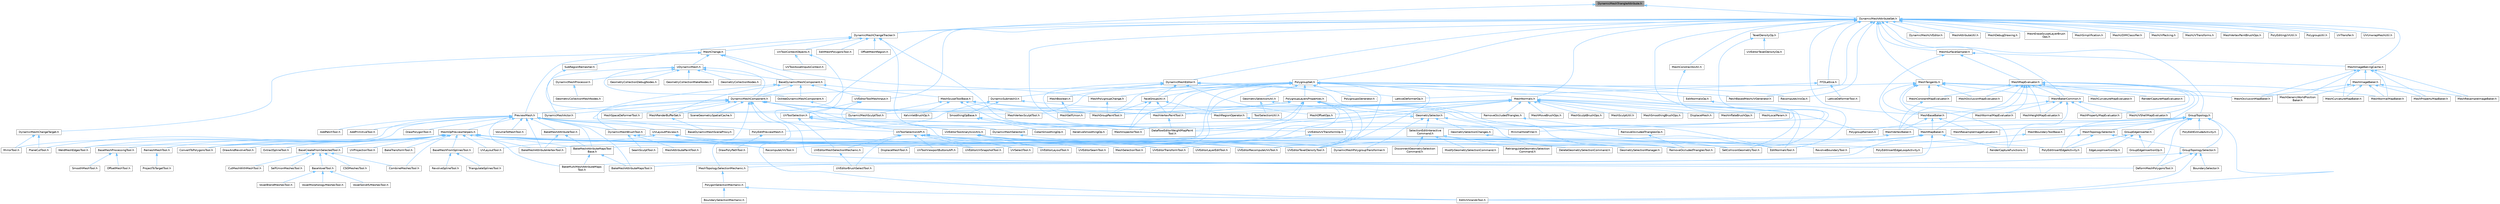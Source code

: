 digraph "DynamicMeshTriangleAttribute.h"
{
 // INTERACTIVE_SVG=YES
 // LATEX_PDF_SIZE
  bgcolor="transparent";
  edge [fontname=Helvetica,fontsize=10,labelfontname=Helvetica,labelfontsize=10];
  node [fontname=Helvetica,fontsize=10,shape=box,height=0.2,width=0.4];
  Node1 [id="Node000001",label="DynamicMeshTriangleAttribute.h",height=0.2,width=0.4,color="gray40", fillcolor="grey60", style="filled", fontcolor="black",tooltip=" "];
  Node1 -> Node2 [id="edge1_Node000001_Node000002",dir="back",color="steelblue1",style="solid",tooltip=" "];
  Node2 [id="Node000002",label="DynamicMeshAttributeSet.h",height=0.2,width=0.4,color="grey40", fillcolor="white", style="filled",URL="$d1/d88/DynamicMeshAttributeSet_8h.html",tooltip=" "];
  Node2 -> Node3 [id="edge2_Node000002_Node000003",dir="back",color="steelblue1",style="solid",tooltip=" "];
  Node3 [id="Node000003",label="DataflowEditorWeightMapPaint\lTool.h",height=0.2,width=0.4,color="grey40", fillcolor="white", style="filled",URL="$db/d46/DataflowEditorWeightMapPaintTool_8h.html",tooltip=" "];
  Node2 -> Node4 [id="edge3_Node000002_Node000004",dir="back",color="steelblue1",style="solid",tooltip=" "];
  Node4 [id="Node000004",label="DynamicMeshChangeTracker.h",height=0.2,width=0.4,color="grey40", fillcolor="white", style="filled",URL="$dd/df0/DynamicMeshChangeTracker_8h.html",tooltip=" "];
  Node4 -> Node3 [id="edge4_Node000004_Node000003",dir="back",color="steelblue1",style="solid",tooltip=" "];
  Node4 -> Node5 [id="edge5_Node000004_Node000005",dir="back",color="steelblue1",style="solid",tooltip=" "];
  Node5 [id="Node000005",label="DynamicMeshSelector.h",height=0.2,width=0.4,color="grey40", fillcolor="white", style="filled",URL="$dc/d01/DynamicMeshSelector_8h.html",tooltip=" "];
  Node5 -> Node6 [id="edge6_Node000005_Node000006",dir="back",color="steelblue1",style="solid",tooltip=" "];
  Node6 [id="Node000006",label="DynamicMeshPolygroupTransformer.h",height=0.2,width=0.4,color="grey40", fillcolor="white", style="filled",URL="$dc/db2/DynamicMeshPolygroupTransformer_8h.html",tooltip=" "];
  Node4 -> Node7 [id="edge7_Node000004_Node000007",dir="back",color="steelblue1",style="solid",tooltip=" "];
  Node7 [id="Node000007",label="EditMeshPolygonsTool.h",height=0.2,width=0.4,color="grey40", fillcolor="white", style="filled",URL="$d5/d72/EditMeshPolygonsTool_8h.html",tooltip=" "];
  Node4 -> Node8 [id="edge8_Node000004_Node000008",dir="back",color="steelblue1",style="solid",tooltip=" "];
  Node8 [id="Node000008",label="MeshChange.h",height=0.2,width=0.4,color="grey40", fillcolor="white", style="filled",URL="$de/d27/MeshChange_8h.html",tooltip=" "];
  Node8 -> Node9 [id="edge9_Node000008_Node000009",dir="back",color="steelblue1",style="solid",tooltip=" "];
  Node9 [id="Node000009",label="BaseDynamicMeshComponent.h",height=0.2,width=0.4,color="grey40", fillcolor="white", style="filled",URL="$d3/df4/BaseDynamicMeshComponent_8h.html",tooltip=" "];
  Node9 -> Node10 [id="edge10_Node000009_Node000010",dir="back",color="steelblue1",style="solid",tooltip=" "];
  Node10 [id="Node000010",label="BaseDynamicMeshSceneProxy.h",height=0.2,width=0.4,color="grey40", fillcolor="white", style="filled",URL="$d2/dee/BaseDynamicMeshSceneProxy_8h.html",tooltip=" "];
  Node9 -> Node11 [id="edge11_Node000009_Node000011",dir="back",color="steelblue1",style="solid",tooltip=" "];
  Node11 [id="Node000011",label="DynamicMeshComponent.h",height=0.2,width=0.4,color="grey40", fillcolor="white", style="filled",URL="$d8/d66/DynamicMeshComponent_8h.html",tooltip=" "];
  Node11 -> Node3 [id="edge12_Node000011_Node000003",dir="back",color="steelblue1",style="solid",tooltip=" "];
  Node11 -> Node12 [id="edge13_Node000011_Node000012",dir="back",color="steelblue1",style="solid",tooltip=" "];
  Node12 [id="Node000012",label="DeformMeshPolygonsTool.h",height=0.2,width=0.4,color="grey40", fillcolor="white", style="filled",URL="$db/d72/DeformMeshPolygonsTool_8h.html",tooltip=" "];
  Node11 -> Node13 [id="edge14_Node000011_Node000013",dir="back",color="steelblue1",style="solid",tooltip=" "];
  Node13 [id="Node000013",label="DynamicMeshActor.h",height=0.2,width=0.4,color="grey40", fillcolor="white", style="filled",URL="$d1/d71/DynamicMeshActor_8h.html",tooltip=" "];
  Node11 -> Node14 [id="edge15_Node000011_Node000014",dir="back",color="steelblue1",style="solid",tooltip=" "];
  Node14 [id="Node000014",label="DynamicMeshBrushTool.h",height=0.2,width=0.4,color="grey40", fillcolor="white", style="filled",URL="$da/d04/DynamicMeshBrushTool_8h.html",tooltip=" "];
  Node14 -> Node15 [id="edge16_Node000014_Node000015",dir="back",color="steelblue1",style="solid",tooltip=" "];
  Node15 [id="Node000015",label="MeshAttributePaintTool.h",height=0.2,width=0.4,color="grey40", fillcolor="white", style="filled",URL="$d3/d29/MeshAttributePaintTool_8h.html",tooltip=" "];
  Node14 -> Node16 [id="edge17_Node000014_Node000016",dir="back",color="steelblue1",style="solid",tooltip=" "];
  Node16 [id="Node000016",label="MeshSelectionTool.h",height=0.2,width=0.4,color="grey40", fillcolor="white", style="filled",URL="$d8/d80/MeshSelectionTool_8h.html",tooltip=" "];
  Node14 -> Node17 [id="edge18_Node000014_Node000017",dir="back",color="steelblue1",style="solid",tooltip=" "];
  Node17 [id="Node000017",label="SeamSculptTool.h",height=0.2,width=0.4,color="grey40", fillcolor="white", style="filled",URL="$d1/d31/SeamSculptTool_8h.html",tooltip=" "];
  Node11 -> Node5 [id="edge19_Node000011_Node000005",dir="back",color="steelblue1",style="solid",tooltip=" "];
  Node11 -> Node18 [id="edge20_Node000011_Node000018",dir="back",color="steelblue1",style="solid",tooltip=" "];
  Node18 [id="Node000018",label="EditUVIslandsTool.h",height=0.2,width=0.4,color="grey40", fillcolor="white", style="filled",URL="$d0/de4/EditUVIslandsTool_8h.html",tooltip=" "];
  Node11 -> Node19 [id="edge21_Node000011_Node000019",dir="back",color="steelblue1",style="solid",tooltip=" "];
  Node19 [id="Node000019",label="MeshGroupPaintTool.h",height=0.2,width=0.4,color="grey40", fillcolor="white", style="filled",URL="$dd/d04/MeshGroupPaintTool_8h.html",tooltip=" "];
  Node11 -> Node20 [id="edge22_Node000011_Node000020",dir="back",color="steelblue1",style="solid",tooltip=" "];
  Node20 [id="Node000020",label="MeshRenderBufferSet.h",height=0.2,width=0.4,color="grey40", fillcolor="white", style="filled",URL="$de/dc2/MeshRenderBufferSet_8h.html",tooltip=" "];
  Node20 -> Node10 [id="edge23_Node000020_Node000010",dir="back",color="steelblue1",style="solid",tooltip=" "];
  Node11 -> Node21 [id="edge24_Node000011_Node000021",dir="back",color="steelblue1",style="solid",tooltip=" "];
  Node21 [id="Node000021",label="MeshSpaceDeformerTool.h",height=0.2,width=0.4,color="grey40", fillcolor="white", style="filled",URL="$d7/dc8/MeshSpaceDeformerTool_8h.html",tooltip=" "];
  Node11 -> Node22 [id="edge25_Node000011_Node000022",dir="back",color="steelblue1",style="solid",tooltip=" "];
  Node22 [id="Node000022",label="MeshTopologySelectionMechanic.h",height=0.2,width=0.4,color="grey40", fillcolor="white", style="filled",URL="$d5/d15/MeshTopologySelectionMechanic_8h.html",tooltip=" "];
  Node22 -> Node23 [id="edge26_Node000022_Node000023",dir="back",color="steelblue1",style="solid",tooltip=" "];
  Node23 [id="Node000023",label="PolygonSelectionMechanic.h",height=0.2,width=0.4,color="grey40", fillcolor="white", style="filled",URL="$da/dff/PolygonSelectionMechanic_8h.html",tooltip=" "];
  Node23 -> Node24 [id="edge27_Node000023_Node000024",dir="back",color="steelblue1",style="solid",tooltip=" "];
  Node24 [id="Node000024",label="BoundarySelectionMechanic.h",height=0.2,width=0.4,color="grey40", fillcolor="white", style="filled",URL="$d8/dd6/BoundarySelectionMechanic_8h.html",tooltip=" "];
  Node23 -> Node18 [id="edge28_Node000023_Node000018",dir="back",color="steelblue1",style="solid",tooltip=" "];
  Node11 -> Node25 [id="edge29_Node000011_Node000025",dir="back",color="steelblue1",style="solid",tooltip=" "];
  Node25 [id="Node000025",label="MeshVertexPaintTool.h",height=0.2,width=0.4,color="grey40", fillcolor="white", style="filled",URL="$db/d74/MeshVertexPaintTool_8h.html",tooltip=" "];
  Node25 -> Node3 [id="edge30_Node000025_Node000003",dir="back",color="steelblue1",style="solid",tooltip=" "];
  Node11 -> Node26 [id="edge31_Node000011_Node000026",dir="back",color="steelblue1",style="solid",tooltip=" "];
  Node26 [id="Node000026",label="MeshVertexSculptTool.h",height=0.2,width=0.4,color="grey40", fillcolor="white", style="filled",URL="$dc/da6/MeshVertexSculptTool_8h.html",tooltip=" "];
  Node11 -> Node27 [id="edge32_Node000011_Node000027",dir="back",color="steelblue1",style="solid",tooltip=" "];
  Node27 [id="Node000027",label="PreviewMesh.h",height=0.2,width=0.4,color="grey40", fillcolor="white", style="filled",URL="$d6/d30/PreviewMesh_8h.html",tooltip=" "];
  Node27 -> Node28 [id="edge33_Node000027_Node000028",dir="back",color="steelblue1",style="solid",tooltip=" "];
  Node28 [id="Node000028",label="AddPatchTool.h",height=0.2,width=0.4,color="grey40", fillcolor="white", style="filled",URL="$d5/deb/AddPatchTool_8h.html",tooltip=" "];
  Node27 -> Node29 [id="edge34_Node000027_Node000029",dir="back",color="steelblue1",style="solid",tooltip=" "];
  Node29 [id="Node000029",label="AddPrimitiveTool.h",height=0.2,width=0.4,color="grey40", fillcolor="white", style="filled",URL="$d5/dbf/AddPrimitiveTool_8h.html",tooltip=" "];
  Node27 -> Node30 [id="edge35_Node000027_Node000030",dir="back",color="steelblue1",style="solid",tooltip=" "];
  Node30 [id="Node000030",label="BakeMeshAttributeMapsTool.h",height=0.2,width=0.4,color="grey40", fillcolor="white", style="filled",URL="$d8/d14/BakeMeshAttributeMapsTool_8h.html",tooltip=" "];
  Node27 -> Node31 [id="edge36_Node000027_Node000031",dir="back",color="steelblue1",style="solid",tooltip=" "];
  Node31 [id="Node000031",label="BakeMeshAttributeMapsTool\lBase.h",height=0.2,width=0.4,color="grey40", fillcolor="white", style="filled",URL="$dc/d68/BakeMeshAttributeMapsToolBase_8h.html",tooltip=" "];
  Node31 -> Node30 [id="edge37_Node000031_Node000030",dir="back",color="steelblue1",style="solid",tooltip=" "];
  Node31 -> Node32 [id="edge38_Node000031_Node000032",dir="back",color="steelblue1",style="solid",tooltip=" "];
  Node32 [id="Node000032",label="BakeMultiMeshAttributeMaps\lTool.h",height=0.2,width=0.4,color="grey40", fillcolor="white", style="filled",URL="$d7/d65/BakeMultiMeshAttributeMapsTool_8h.html",tooltip=" "];
  Node27 -> Node33 [id="edge39_Node000027_Node000033",dir="back",color="steelblue1",style="solid",tooltip=" "];
  Node33 [id="Node000033",label="BakeMeshAttributeTool.h",height=0.2,width=0.4,color="grey40", fillcolor="white", style="filled",URL="$d0/d82/BakeMeshAttributeTool_8h.html",tooltip=" "];
  Node33 -> Node31 [id="edge40_Node000033_Node000031",dir="back",color="steelblue1",style="solid",tooltip=" "];
  Node33 -> Node34 [id="edge41_Node000033_Node000034",dir="back",color="steelblue1",style="solid",tooltip=" "];
  Node34 [id="Node000034",label="BakeMeshAttributeVertexTool.h",height=0.2,width=0.4,color="grey40", fillcolor="white", style="filled",URL="$d6/d76/BakeMeshAttributeVertexTool_8h.html",tooltip=" "];
  Node27 -> Node34 [id="edge42_Node000027_Node000034",dir="back",color="steelblue1",style="solid",tooltip=" "];
  Node27 -> Node32 [id="edge43_Node000027_Node000032",dir="back",color="steelblue1",style="solid",tooltip=" "];
  Node27 -> Node35 [id="edge44_Node000027_Node000035",dir="back",color="steelblue1",style="solid",tooltip=" "];
  Node35 [id="Node000035",label="ConvertToPolygonsTool.h",height=0.2,width=0.4,color="grey40", fillcolor="white", style="filled",URL="$d7/d5a/ConvertToPolygonsTool_8h.html",tooltip=" "];
  Node27 -> Node36 [id="edge45_Node000027_Node000036",dir="back",color="steelblue1",style="solid",tooltip=" "];
  Node36 [id="Node000036",label="DrawPolygonTool.h",height=0.2,width=0.4,color="grey40", fillcolor="white", style="filled",URL="$d0/d15/DrawPolygonTool_8h.html",tooltip=" "];
  Node27 -> Node14 [id="edge46_Node000027_Node000014",dir="back",color="steelblue1",style="solid",tooltip=" "];
  Node27 -> Node37 [id="edge47_Node000027_Node000037",dir="back",color="steelblue1",style="solid",tooltip=" "];
  Node37 [id="Node000037",label="MeshInspectorTool.h",height=0.2,width=0.4,color="grey40", fillcolor="white", style="filled",URL="$de/da1/MeshInspectorTool_8h.html",tooltip=" "];
  Node27 -> Node38 [id="edge48_Node000027_Node000038",dir="back",color="steelblue1",style="solid",tooltip=" "];
  Node38 [id="Node000038",label="MeshOpPreviewHelpers.h",height=0.2,width=0.4,color="grey40", fillcolor="white", style="filled",URL="$de/d33/MeshOpPreviewHelpers_8h.html",tooltip=" "];
  Node38 -> Node31 [id="edge49_Node000038_Node000031",dir="back",color="steelblue1",style="solid",tooltip=" "];
  Node38 -> Node34 [id="edge50_Node000038_Node000034",dir="back",color="steelblue1",style="solid",tooltip=" "];
  Node38 -> Node39 [id="edge51_Node000038_Node000039",dir="back",color="steelblue1",style="solid",tooltip=" "];
  Node39 [id="Node000039",label="BakeTransformTool.h",height=0.2,width=0.4,color="grey40", fillcolor="white", style="filled",URL="$dc/d39/BakeTransformTool_8h.html",tooltip=" "];
  Node38 -> Node40 [id="edge52_Node000038_Node000040",dir="back",color="steelblue1",style="solid",tooltip=" "];
  Node40 [id="Node000040",label="BaseCreateFromSelectedTool.h",height=0.2,width=0.4,color="grey40", fillcolor="white", style="filled",URL="$de/dc7/BaseCreateFromSelectedTool_8h.html",tooltip=" "];
  Node40 -> Node41 [id="edge53_Node000040_Node000041",dir="back",color="steelblue1",style="solid",tooltip=" "];
  Node41 [id="Node000041",label="BaseVoxelTool.h",height=0.2,width=0.4,color="grey40", fillcolor="white", style="filled",URL="$db/d63/BaseVoxelTool_8h.html",tooltip=" "];
  Node41 -> Node42 [id="edge54_Node000041_Node000042",dir="back",color="steelblue1",style="solid",tooltip=" "];
  Node42 [id="Node000042",label="VoxelBlendMeshesTool.h",height=0.2,width=0.4,color="grey40", fillcolor="white", style="filled",URL="$da/d0e/VoxelBlendMeshesTool_8h.html",tooltip=" "];
  Node41 -> Node43 [id="edge55_Node000041_Node000043",dir="back",color="steelblue1",style="solid",tooltip=" "];
  Node43 [id="Node000043",label="VoxelMorphologyMeshesTool.h",height=0.2,width=0.4,color="grey40", fillcolor="white", style="filled",URL="$dc/d30/VoxelMorphologyMeshesTool_8h.html",tooltip=" "];
  Node41 -> Node44 [id="edge56_Node000041_Node000044",dir="back",color="steelblue1",style="solid",tooltip=" "];
  Node44 [id="Node000044",label="VoxelSolidifyMeshesTool.h",height=0.2,width=0.4,color="grey40", fillcolor="white", style="filled",URL="$de/da2/VoxelSolidifyMeshesTool_8h.html",tooltip=" "];
  Node40 -> Node45 [id="edge57_Node000040_Node000045",dir="back",color="steelblue1",style="solid",tooltip=" "];
  Node45 [id="Node000045",label="CSGMeshesTool.h",height=0.2,width=0.4,color="grey40", fillcolor="white", style="filled",URL="$db/dd1/CSGMeshesTool_8h.html",tooltip=" "];
  Node40 -> Node46 [id="edge58_Node000040_Node000046",dir="back",color="steelblue1",style="solid",tooltip=" "];
  Node46 [id="Node000046",label="CombineMeshesTool.h",height=0.2,width=0.4,color="grey40", fillcolor="white", style="filled",URL="$dd/da3/CombineMeshesTool_8h.html",tooltip=" "];
  Node40 -> Node47 [id="edge59_Node000040_Node000047",dir="back",color="steelblue1",style="solid",tooltip=" "];
  Node47 [id="Node000047",label="CutMeshWithMeshTool.h",height=0.2,width=0.4,color="grey40", fillcolor="white", style="filled",URL="$d2/d2c/CutMeshWithMeshTool_8h.html",tooltip=" "];
  Node40 -> Node48 [id="edge60_Node000040_Node000048",dir="back",color="steelblue1",style="solid",tooltip=" "];
  Node48 [id="Node000048",label="SelfUnionMeshesTool.h",height=0.2,width=0.4,color="grey40", fillcolor="white", style="filled",URL="$dc/dad/SelfUnionMeshesTool_8h.html",tooltip=" "];
  Node38 -> Node49 [id="edge61_Node000038_Node000049",dir="back",color="steelblue1",style="solid",tooltip=" "];
  Node49 [id="Node000049",label="BaseMeshFromSplinesTool.h",height=0.2,width=0.4,color="grey40", fillcolor="white", style="filled",URL="$da/d31/BaseMeshFromSplinesTool_8h.html",tooltip=" "];
  Node49 -> Node50 [id="edge62_Node000049_Node000050",dir="back",color="steelblue1",style="solid",tooltip=" "];
  Node50 [id="Node000050",label="RevolveSplineTool.h",height=0.2,width=0.4,color="grey40", fillcolor="white", style="filled",URL="$d3/d36/RevolveSplineTool_8h.html",tooltip=" "];
  Node49 -> Node51 [id="edge63_Node000049_Node000051",dir="back",color="steelblue1",style="solid",tooltip=" "];
  Node51 [id="Node000051",label="TriangulateSplinesTool.h",height=0.2,width=0.4,color="grey40", fillcolor="white", style="filled",URL="$d9/de6/TriangulateSplinesTool_8h.html",tooltip=" "];
  Node38 -> Node52 [id="edge64_Node000038_Node000052",dir="back",color="steelblue1",style="solid",tooltip=" "];
  Node52 [id="Node000052",label="BaseMeshProcessingTool.h",height=0.2,width=0.4,color="grey40", fillcolor="white", style="filled",URL="$d4/d77/BaseMeshProcessingTool_8h.html",tooltip=" "];
  Node52 -> Node53 [id="edge65_Node000052_Node000053",dir="back",color="steelblue1",style="solid",tooltip=" "];
  Node53 [id="Node000053",label="OffsetMeshTool.h",height=0.2,width=0.4,color="grey40", fillcolor="white", style="filled",URL="$da/d01/OffsetMeshTool_8h.html",tooltip=" "];
  Node52 -> Node54 [id="edge66_Node000052_Node000054",dir="back",color="steelblue1",style="solid",tooltip=" "];
  Node54 [id="Node000054",label="SmoothMeshTool.h",height=0.2,width=0.4,color="grey40", fillcolor="white", style="filled",URL="$da/da9/SmoothMeshTool_8h.html",tooltip=" "];
  Node38 -> Node46 [id="edge67_Node000038_Node000046",dir="back",color="steelblue1",style="solid",tooltip=" "];
  Node38 -> Node35 [id="edge68_Node000038_Node000035",dir="back",color="steelblue1",style="solid",tooltip=" "];
  Node38 -> Node55 [id="edge69_Node000038_Node000055",dir="back",color="steelblue1",style="solid",tooltip=" "];
  Node55 [id="Node000055",label="DisplaceMeshTool.h",height=0.2,width=0.4,color="grey40", fillcolor="white", style="filled",URL="$da/d28/DisplaceMeshTool_8h.html",tooltip=" "];
  Node38 -> Node56 [id="edge70_Node000038_Node000056",dir="back",color="steelblue1",style="solid",tooltip=" "];
  Node56 [id="Node000056",label="DrawAndRevolveTool.h",height=0.2,width=0.4,color="grey40", fillcolor="white", style="filled",URL="$d8/d06/DrawAndRevolveTool_8h.html",tooltip=" "];
  Node38 -> Node57 [id="edge71_Node000038_Node000057",dir="back",color="steelblue1",style="solid",tooltip=" "];
  Node57 [id="Node000057",label="EditNormalsTool.h",height=0.2,width=0.4,color="grey40", fillcolor="white", style="filled",URL="$de/d53/EditNormalsTool_8h.html",tooltip=" "];
  Node38 -> Node58 [id="edge72_Node000038_Node000058",dir="back",color="steelblue1",style="solid",tooltip=" "];
  Node58 [id="Node000058",label="ExtractSplineTool.h",height=0.2,width=0.4,color="grey40", fillcolor="white", style="filled",URL="$d3/d4d/ExtractSplineTool_8h.html",tooltip=" "];
  Node38 -> Node59 [id="edge73_Node000038_Node000059",dir="back",color="steelblue1",style="solid",tooltip=" "];
  Node59 [id="Node000059",label="MirrorTool.h",height=0.2,width=0.4,color="grey40", fillcolor="white", style="filled",URL="$d3/dc9/MirrorTool_8h.html",tooltip=" "];
  Node38 -> Node60 [id="edge74_Node000038_Node000060",dir="back",color="steelblue1",style="solid",tooltip=" "];
  Node60 [id="Node000060",label="PlaneCutTool.h",height=0.2,width=0.4,color="grey40", fillcolor="white", style="filled",URL="$dd/def/PlaneCutTool_8h.html",tooltip=" "];
  Node38 -> Node61 [id="edge75_Node000038_Node000061",dir="back",color="steelblue1",style="solid",tooltip=" "];
  Node61 [id="Node000061",label="PolyEditInsertEdgeActivity.h",height=0.2,width=0.4,color="grey40", fillcolor="white", style="filled",URL="$d1/d26/PolyEditInsertEdgeActivity_8h.html",tooltip=" "];
  Node38 -> Node62 [id="edge76_Node000038_Node000062",dir="back",color="steelblue1",style="solid",tooltip=" "];
  Node62 [id="Node000062",label="PolyEditInsertEdgeLoopActivity.h",height=0.2,width=0.4,color="grey40", fillcolor="white", style="filled",URL="$d5/d37/PolyEditInsertEdgeLoopActivity_8h.html",tooltip=" "];
  Node38 -> Node63 [id="edge77_Node000038_Node000063",dir="back",color="steelblue1",style="solid",tooltip=" "];
  Node63 [id="Node000063",label="RecomputeUVsTool.h",height=0.2,width=0.4,color="grey40", fillcolor="white", style="filled",URL="$d0/d92/RecomputeUVsTool_8h.html",tooltip=" "];
  Node38 -> Node64 [id="edge78_Node000038_Node000064",dir="back",color="steelblue1",style="solid",tooltip=" "];
  Node64 [id="Node000064",label="RemeshMeshTool.h",height=0.2,width=0.4,color="grey40", fillcolor="white", style="filled",URL="$dc/dd6/RemeshMeshTool_8h.html",tooltip=" "];
  Node64 -> Node65 [id="edge79_Node000064_Node000065",dir="back",color="steelblue1",style="solid",tooltip=" "];
  Node65 [id="Node000065",label="ProjectToTargetTool.h",height=0.2,width=0.4,color="grey40", fillcolor="white", style="filled",URL="$d3/daa/ProjectToTargetTool_8h.html",tooltip=" "];
  Node38 -> Node66 [id="edge80_Node000038_Node000066",dir="back",color="steelblue1",style="solid",tooltip=" "];
  Node66 [id="Node000066",label="RemoveOccludedTrianglesTool.h",height=0.2,width=0.4,color="grey40", fillcolor="white", style="filled",URL="$d9/da1/RemoveOccludedTrianglesTool_8h.html",tooltip=" "];
  Node38 -> Node67 [id="edge81_Node000038_Node000067",dir="back",color="steelblue1",style="solid",tooltip=" "];
  Node67 [id="Node000067",label="RevolveBoundaryTool.h",height=0.2,width=0.4,color="grey40", fillcolor="white", style="filled",URL="$da/dce/RevolveBoundaryTool_8h.html",tooltip=" "];
  Node38 -> Node68 [id="edge82_Node000038_Node000068",dir="back",color="steelblue1",style="solid",tooltip=" "];
  Node68 [id="Node000068",label="SetCollisionGeometryTool.h",height=0.2,width=0.4,color="grey40", fillcolor="white", style="filled",URL="$d0/de6/SetCollisionGeometryTool_8h.html",tooltip=" "];
  Node38 -> Node69 [id="edge83_Node000038_Node000069",dir="back",color="steelblue1",style="solid",tooltip=" "];
  Node69 [id="Node000069",label="UVEditorUVSnapshotTool.h",height=0.2,width=0.4,color="grey40", fillcolor="white", style="filled",URL="$d4/dd6/UVEditorUVSnapshotTool_8h.html",tooltip=" "];
  Node38 -> Node70 [id="edge84_Node000038_Node000070",dir="back",color="steelblue1",style="solid",tooltip=" "];
  Node70 [id="Node000070",label="UVLayoutTool.h",height=0.2,width=0.4,color="grey40", fillcolor="white", style="filled",URL="$d6/d89/UVLayoutTool_8h.html",tooltip=" "];
  Node38 -> Node71 [id="edge85_Node000038_Node000071",dir="back",color="steelblue1",style="solid",tooltip=" "];
  Node71 [id="Node000071",label="UVProjectionTool.h",height=0.2,width=0.4,color="grey40", fillcolor="white", style="filled",URL="$d5/d4f/UVProjectionTool_8h.html",tooltip=" "];
  Node38 -> Node72 [id="edge86_Node000038_Node000072",dir="back",color="steelblue1",style="solid",tooltip=" "];
  Node72 [id="Node000072",label="WeldMeshEdgesTool.h",height=0.2,width=0.4,color="grey40", fillcolor="white", style="filled",URL="$d5/d6e/WeldMeshEdgesTool_8h.html",tooltip=" "];
  Node27 -> Node73 [id="edge87_Node000027_Node000073",dir="back",color="steelblue1",style="solid",tooltip=" "];
  Node73 [id="Node000073",label="PolyEditPreviewMesh.h",height=0.2,width=0.4,color="grey40", fillcolor="white", style="filled",URL="$d2/de8/PolyEditPreviewMesh_8h.html",tooltip=" "];
  Node73 -> Node74 [id="edge88_Node000073_Node000074",dir="back",color="steelblue1",style="solid",tooltip=" "];
  Node74 [id="Node000074",label="DrawPolyPathTool.h",height=0.2,width=0.4,color="grey40", fillcolor="white", style="filled",URL="$dc/d3e/DrawPolyPathTool_8h.html",tooltip=" "];
  Node27 -> Node75 [id="edge89_Node000027_Node000075",dir="back",color="steelblue1",style="solid",tooltip=" "];
  Node75 [id="Node000075",label="UVLayoutPreview.h",height=0.2,width=0.4,color="grey40", fillcolor="white", style="filled",URL="$dd/d16/UVLayoutPreview_8h.html",tooltip=" "];
  Node75 -> Node63 [id="edge90_Node000075_Node000063",dir="back",color="steelblue1",style="solid",tooltip=" "];
  Node75 -> Node76 [id="edge91_Node000075_Node000076",dir="back",color="steelblue1",style="solid",tooltip=" "];
  Node76 [id="Node000076",label="UVEditorRecomputeUVsTool.h",height=0.2,width=0.4,color="grey40", fillcolor="white", style="filled",URL="$d2/db8/UVEditorRecomputeUVsTool_8h.html",tooltip=" "];
  Node75 -> Node77 [id="edge92_Node000075_Node000077",dir="back",color="steelblue1",style="solid",tooltip=" "];
  Node77 [id="Node000077",label="UVEditorTexelDensityTool.h",height=0.2,width=0.4,color="grey40", fillcolor="white", style="filled",URL="$d0/d8b/UVEditorTexelDensityTool_8h.html",tooltip=" "];
  Node75 -> Node70 [id="edge93_Node000075_Node000070",dir="back",color="steelblue1",style="solid",tooltip=" "];
  Node27 -> Node78 [id="edge94_Node000027_Node000078",dir="back",color="steelblue1",style="solid",tooltip=" "];
  Node78 [id="Node000078",label="VolumeToMeshTool.h",height=0.2,width=0.4,color="grey40", fillcolor="white", style="filled",URL="$de/d64/VolumeToMeshTool_8h.html",tooltip=" "];
  Node27 -> Node72 [id="edge95_Node000027_Node000072",dir="back",color="steelblue1",style="solid",tooltip=" "];
  Node11 -> Node79 [id="edge96_Node000011_Node000079",dir="back",color="steelblue1",style="solid",tooltip=" "];
  Node79 [id="Node000079",label="SceneGeometrySpatialCache.h",height=0.2,width=0.4,color="grey40", fillcolor="white", style="filled",URL="$d6/d6f/SceneGeometrySpatialCache_8h.html",tooltip=" "];
  Node9 -> Node20 [id="edge97_Node000009_Node000020",dir="back",color="steelblue1",style="solid",tooltip=" "];
  Node9 -> Node80 [id="edge98_Node000009_Node000080",dir="back",color="steelblue1",style="solid",tooltip=" "];
  Node80 [id="Node000080",label="MeshSculptToolBase.h",height=0.2,width=0.4,color="grey40", fillcolor="white", style="filled",URL="$d8/d2a/MeshSculptToolBase_8h.html",tooltip=" "];
  Node80 -> Node3 [id="edge99_Node000080_Node000003",dir="back",color="steelblue1",style="solid",tooltip=" "];
  Node80 -> Node81 [id="edge100_Node000080_Node000081",dir="back",color="steelblue1",style="solid",tooltip=" "];
  Node81 [id="Node000081",label="DynamicMeshSculptTool.h",height=0.2,width=0.4,color="grey40", fillcolor="white", style="filled",URL="$d6/d16/DynamicMeshSculptTool_8h.html",tooltip=" "];
  Node80 -> Node82 [id="edge101_Node000080_Node000082",dir="back",color="steelblue1",style="solid",tooltip=" "];
  Node82 [id="Node000082",label="KelvinletBrushOp.h",height=0.2,width=0.4,color="grey40", fillcolor="white", style="filled",URL="$d9/d5c/KelvinletBrushOp_8h.html",tooltip=" "];
  Node80 -> Node19 [id="edge102_Node000080_Node000019",dir="back",color="steelblue1",style="solid",tooltip=" "];
  Node80 -> Node25 [id="edge103_Node000080_Node000025",dir="back",color="steelblue1",style="solid",tooltip=" "];
  Node80 -> Node26 [id="edge104_Node000080_Node000026",dir="back",color="steelblue1",style="solid",tooltip=" "];
  Node9 -> Node83 [id="edge105_Node000009_Node000083",dir="back",color="steelblue1",style="solid",tooltip=" "];
  Node83 [id="Node000083",label="OctreeDynamicMeshComponent.h",height=0.2,width=0.4,color="grey40", fillcolor="white", style="filled",URL="$d9/d19/OctreeDynamicMeshComponent_8h.html",tooltip=" "];
  Node83 -> Node81 [id="edge106_Node000083_Node000081",dir="back",color="steelblue1",style="solid",tooltip=" "];
  Node9 -> Node84 [id="edge107_Node000009_Node000084",dir="back",color="steelblue1",style="solid",tooltip=" "];
  Node84 [id="Node000084",label="UVEditorToolMeshInput.h",height=0.2,width=0.4,color="grey40", fillcolor="white", style="filled",URL="$d2/de6/UVEditorToolMeshInput_8h.html",tooltip=" "];
  Node84 -> Node85 [id="edge108_Node000084_Node000085",dir="back",color="steelblue1",style="solid",tooltip=" "];
  Node85 [id="Node000085",label="UVEditorToolAnalyticsUtils.h",height=0.2,width=0.4,color="grey40", fillcolor="white", style="filled",URL="$db/d2e/UVEditorToolAnalyticsUtils_8h.html",tooltip=" "];
  Node85 -> Node86 [id="edge109_Node000085_Node000086",dir="back",color="steelblue1",style="solid",tooltip=" "];
  Node86 [id="Node000086",label="UVEditorLayerEditTool.h",height=0.2,width=0.4,color="grey40", fillcolor="white", style="filled",URL="$d0/df1/UVEditorLayerEditTool_8h.html",tooltip=" "];
  Node85 -> Node87 [id="edge110_Node000085_Node000087",dir="back",color="steelblue1",style="solid",tooltip=" "];
  Node87 [id="Node000087",label="UVEditorLayoutTool.h",height=0.2,width=0.4,color="grey40", fillcolor="white", style="filled",URL="$d5/dd1/UVEditorLayoutTool_8h.html",tooltip=" "];
  Node85 -> Node76 [id="edge111_Node000085_Node000076",dir="back",color="steelblue1",style="solid",tooltip=" "];
  Node85 -> Node88 [id="edge112_Node000085_Node000088",dir="back",color="steelblue1",style="solid",tooltip=" "];
  Node88 [id="Node000088",label="UVEditorSeamTool.h",height=0.2,width=0.4,color="grey40", fillcolor="white", style="filled",URL="$d1/dab/UVEditorSeamTool_8h.html",tooltip=" "];
  Node85 -> Node77 [id="edge113_Node000085_Node000077",dir="back",color="steelblue1",style="solid",tooltip=" "];
  Node85 -> Node89 [id="edge114_Node000085_Node000089",dir="back",color="steelblue1",style="solid",tooltip=" "];
  Node89 [id="Node000089",label="UVEditorTransformTool.h",height=0.2,width=0.4,color="grey40", fillcolor="white", style="filled",URL="$dc/db2/UVEditorTransformTool_8h.html",tooltip=" "];
  Node84 -> Node90 [id="edge115_Node000084_Node000090",dir="back",color="steelblue1",style="solid",tooltip=" "];
  Node90 [id="Node000090",label="UVToolSelection.h",height=0.2,width=0.4,color="grey40", fillcolor="white", style="filled",URL="$dc/db4/UVToolSelection_8h.html",tooltip=" "];
  Node90 -> Node91 [id="edge116_Node000090_Node000091",dir="back",color="steelblue1",style="solid",tooltip=" "];
  Node91 [id="Node000091",label="UVEditorMeshSelectionMechanic.h",height=0.2,width=0.4,color="grey40", fillcolor="white", style="filled",URL="$d2/d73/UVEditorMeshSelectionMechanic_8h.html",tooltip=" "];
  Node91 -> Node92 [id="edge117_Node000091_Node000092",dir="back",color="steelblue1",style="solid",tooltip=" "];
  Node92 [id="Node000092",label="UVEditorBrushSelectTool.h",height=0.2,width=0.4,color="grey40", fillcolor="white", style="filled",URL="$dd/d97/UVEditorBrushSelectTool_8h.html",tooltip=" "];
  Node90 -> Node93 [id="edge118_Node000090_Node000093",dir="back",color="steelblue1",style="solid",tooltip=" "];
  Node93 [id="Node000093",label="UVEditorUVTransformOp.h",height=0.2,width=0.4,color="grey40", fillcolor="white", style="filled",URL="$d9/df2/UVEditorUVTransformOp_8h.html",tooltip=" "];
  Node93 -> Node89 [id="edge119_Node000093_Node000089",dir="back",color="steelblue1",style="solid",tooltip=" "];
  Node90 -> Node94 [id="edge120_Node000090_Node000094",dir="back",color="steelblue1",style="solid",tooltip=" "];
  Node94 [id="Node000094",label="UVSelectTool.h",height=0.2,width=0.4,color="grey40", fillcolor="white", style="filled",URL="$de/d40/UVSelectTool_8h.html",tooltip=" "];
  Node90 -> Node95 [id="edge121_Node000090_Node000095",dir="back",color="steelblue1",style="solid",tooltip=" "];
  Node95 [id="Node000095",label="UVToolSelectionAPI.h",height=0.2,width=0.4,color="grey40", fillcolor="white", style="filled",URL="$d0/d40/UVToolSelectionAPI_8h.html",tooltip=" "];
  Node95 -> Node92 [id="edge122_Node000095_Node000092",dir="back",color="steelblue1",style="solid",tooltip=" "];
  Node95 -> Node87 [id="edge123_Node000095_Node000087",dir="back",color="steelblue1",style="solid",tooltip=" "];
  Node95 -> Node91 [id="edge124_Node000095_Node000091",dir="back",color="steelblue1",style="solid",tooltip=" "];
  Node95 -> Node76 [id="edge125_Node000095_Node000076",dir="back",color="steelblue1",style="solid",tooltip=" "];
  Node95 -> Node77 [id="edge126_Node000095_Node000077",dir="back",color="steelblue1",style="solid",tooltip=" "];
  Node95 -> Node89 [id="edge127_Node000095_Node000089",dir="back",color="steelblue1",style="solid",tooltip=" "];
  Node95 -> Node69 [id="edge128_Node000095_Node000069",dir="back",color="steelblue1",style="solid",tooltip=" "];
  Node95 -> Node94 [id="edge129_Node000095_Node000094",dir="back",color="steelblue1",style="solid",tooltip=" "];
  Node95 -> Node96 [id="edge130_Node000095_Node000096",dir="back",color="steelblue1",style="solid",tooltip=" "];
  Node96 [id="Node000096",label="UVToolViewportButtonsAPI.h",height=0.2,width=0.4,color="grey40", fillcolor="white", style="filled",URL="$d0/d27/UVToolViewportButtonsAPI_8h.html",tooltip=" "];
  Node8 -> Node97 [id="edge131_Node000008_Node000097",dir="back",color="steelblue1",style="solid",tooltip=" "];
  Node97 [id="Node000097",label="DynamicMeshChangeTarget.h",height=0.2,width=0.4,color="grey40", fillcolor="white", style="filled",URL="$d9/d79/DynamicMeshChangeTarget_8h.html",tooltip=" "];
  Node97 -> Node59 [id="edge132_Node000097_Node000059",dir="back",color="steelblue1",style="solid",tooltip=" "];
  Node97 -> Node60 [id="edge133_Node000097_Node000060",dir="back",color="steelblue1",style="solid",tooltip=" "];
  Node8 -> Node98 [id="edge134_Node000008_Node000098",dir="back",color="steelblue1",style="solid",tooltip=" "];
  Node98 [id="Node000098",label="MeshPolygroupChange.h",height=0.2,width=0.4,color="grey40", fillcolor="white", style="filled",URL="$dc/dca/MeshPolygroupChange_8h.html",tooltip=" "];
  Node98 -> Node19 [id="edge135_Node000098_Node000019",dir="back",color="steelblue1",style="solid",tooltip=" "];
  Node8 -> Node27 [id="edge136_Node000008_Node000027",dir="back",color="steelblue1",style="solid",tooltip=" "];
  Node8 -> Node99 [id="edge137_Node000008_Node000099",dir="back",color="steelblue1",style="solid",tooltip=" "];
  Node99 [id="Node000099",label="UDynamicMesh.h",height=0.2,width=0.4,color="grey40", fillcolor="white", style="filled",URL="$d3/dcc/UDynamicMesh_8h.html",tooltip=" "];
  Node99 -> Node9 [id="edge138_Node000099_Node000009",dir="back",color="steelblue1",style="solid",tooltip=" "];
  Node99 -> Node13 [id="edge139_Node000099_Node000013",dir="back",color="steelblue1",style="solid",tooltip=" "];
  Node99 -> Node11 [id="edge140_Node000099_Node000011",dir="back",color="steelblue1",style="solid",tooltip=" "];
  Node99 -> Node100 [id="edge141_Node000099_Node000100",dir="back",color="steelblue1",style="solid",tooltip=" "];
  Node100 [id="Node000100",label="DynamicMeshProcessor.h",height=0.2,width=0.4,color="grey40", fillcolor="white", style="filled",URL="$d9/d26/DynamicMeshProcessor_8h.html",tooltip=" "];
  Node100 -> Node101 [id="edge142_Node000100_Node000101",dir="back",color="steelblue1",style="solid",tooltip=" "];
  Node101 [id="Node000101",label="GeometryCollectionMeshNodes.h",height=0.2,width=0.4,color="grey40", fillcolor="white", style="filled",URL="$d7/d46/GeometryCollectionMeshNodes_8h.html",tooltip=" "];
  Node99 -> Node102 [id="edge143_Node000099_Node000102",dir="back",color="steelblue1",style="solid",tooltip=" "];
  Node102 [id="Node000102",label="GeometryCollectionDebugNodes.h",height=0.2,width=0.4,color="grey40", fillcolor="white", style="filled",URL="$dd/d38/GeometryCollectionDebugNodes_8h.html",tooltip=" "];
  Node99 -> Node103 [id="edge144_Node000099_Node000103",dir="back",color="steelblue1",style="solid",tooltip=" "];
  Node103 [id="Node000103",label="GeometryCollectionMakeNodes.h",height=0.2,width=0.4,color="grey40", fillcolor="white", style="filled",URL="$d6/d20/GeometryCollectionMakeNodes_8h.html",tooltip=" "];
  Node99 -> Node104 [id="edge145_Node000099_Node000104",dir="back",color="steelblue1",style="solid",tooltip=" "];
  Node104 [id="Node000104",label="GeometryCollectionNodes.h",height=0.2,width=0.4,color="grey40", fillcolor="white", style="filled",URL="$d6/d73/GeometryCollectionNodes_8h.html",tooltip=" "];
  Node99 -> Node83 [id="edge146_Node000099_Node000083",dir="back",color="steelblue1",style="solid",tooltip=" "];
  Node4 -> Node105 [id="edge147_Node000004_Node000105",dir="back",color="steelblue1",style="solid",tooltip=" "];
  Node105 [id="Node000105",label="OffsetMeshRegion.h",height=0.2,width=0.4,color="grey40", fillcolor="white", style="filled",URL="$d5/d82/OffsetMeshRegion_8h.html",tooltip=" "];
  Node4 -> Node106 [id="edge148_Node000004_Node000106",dir="back",color="steelblue1",style="solid",tooltip=" "];
  Node106 [id="Node000106",label="SubRegionRemesher.h",height=0.2,width=0.4,color="grey40", fillcolor="white", style="filled",URL="$d9/d7c/SubRegionRemesher_8h.html",tooltip=" "];
  Node106 -> Node81 [id="edge149_Node000106_Node000081",dir="back",color="steelblue1",style="solid",tooltip=" "];
  Node4 -> Node107 [id="edge150_Node000004_Node000107",dir="back",color="steelblue1",style="solid",tooltip=" "];
  Node107 [id="Node000107",label="UVToolContextObjects.h",height=0.2,width=0.4,color="grey40", fillcolor="white", style="filled",URL="$d1/d13/UVToolContextObjects_8h.html",tooltip=" "];
  Node107 -> Node108 [id="edge151_Node000107_Node000108",dir="back",color="steelblue1",style="solid",tooltip=" "];
  Node108 [id="Node000108",label="UVToolAssetInputsContext.h",height=0.2,width=0.4,color="grey40", fillcolor="white", style="filled",URL="$de/d4b/UVToolAssetInputsContext_8h.html",tooltip=" "];
  Node107 -> Node95 [id="edge152_Node000107_Node000095",dir="back",color="steelblue1",style="solid",tooltip=" "];
  Node2 -> Node109 [id="edge153_Node000002_Node000109",dir="back",color="steelblue1",style="solid",tooltip=" "];
  Node109 [id="Node000109",label="DynamicMeshEditor.h",height=0.2,width=0.4,color="grey40", fillcolor="white", style="filled",URL="$d2/db3/DynamicMeshEditor_8h.html",tooltip=" "];
  Node109 -> Node110 [id="edge154_Node000109_Node000110",dir="back",color="steelblue1",style="solid",tooltip=" "];
  Node110 [id="Node000110",label="DynamicSubmesh3.h",height=0.2,width=0.4,color="grey40", fillcolor="white", style="filled",URL="$df/d5e/DynamicSubmesh3_8h.html",tooltip=" "];
  Node110 -> Node111 [id="edge155_Node000110_Node000111",dir="back",color="steelblue1",style="solid",tooltip=" "];
  Node111 [id="Node000111",label="MeshRegionOperator.h",height=0.2,width=0.4,color="grey40", fillcolor="white", style="filled",URL="$db/d2c/MeshRegionOperator_8h.html",tooltip=" "];
  Node111 -> Node112 [id="edge156_Node000111_Node000112",dir="back",color="steelblue1",style="solid",tooltip=" "];
  Node112 [id="Node000112",label="MinimalHoleFiller.h",height=0.2,width=0.4,color="grey40", fillcolor="white", style="filled",URL="$dc/d8e/MinimalHoleFiller_8h.html",tooltip=" "];
  Node110 -> Node73 [id="edge157_Node000110_Node000073",dir="back",color="steelblue1",style="solid",tooltip=" "];
  Node110 -> Node113 [id="edge158_Node000110_Node000113",dir="back",color="steelblue1",style="solid",tooltip=" "];
  Node113 [id="Node000113",label="SmoothingOpBase.h",height=0.2,width=0.4,color="grey40", fillcolor="white", style="filled",URL="$d3/d7b/SmoothingOpBase_8h.html",tooltip=" "];
  Node113 -> Node114 [id="edge159_Node000113_Node000114",dir="back",color="steelblue1",style="solid",tooltip=" "];
  Node114 [id="Node000114",label="CotanSmoothingOp.h",height=0.2,width=0.4,color="grey40", fillcolor="white", style="filled",URL="$d4/d31/CotanSmoothingOp_8h.html",tooltip=" "];
  Node113 -> Node115 [id="edge160_Node000113_Node000115",dir="back",color="steelblue1",style="solid",tooltip=" "];
  Node115 [id="Node000115",label="IterativeSmoothingOp.h",height=0.2,width=0.4,color="grey40", fillcolor="white", style="filled",URL="$d5/d15/IterativeSmoothingOp_8h.html",tooltip=" "];
  Node109 -> Node116 [id="edge161_Node000109_Node000116",dir="back",color="steelblue1",style="solid",tooltip=" "];
  Node116 [id="Node000116",label="FaceGroupUtil.h",height=0.2,width=0.4,color="grey40", fillcolor="white", style="filled",URL="$d6/d29/FaceGroupUtil_8h.html",tooltip=" "];
  Node116 -> Node19 [id="edge162_Node000116_Node000019",dir="back",color="steelblue1",style="solid",tooltip=" "];
  Node116 -> Node37 [id="edge163_Node000116_Node000037",dir="back",color="steelblue1",style="solid",tooltip=" "];
  Node116 -> Node111 [id="edge164_Node000116_Node000111",dir="back",color="steelblue1",style="solid",tooltip=" "];
  Node116 -> Node25 [id="edge165_Node000116_Node000025",dir="back",color="steelblue1",style="solid",tooltip=" "];
  Node109 -> Node117 [id="edge166_Node000109_Node000117",dir="back",color="steelblue1",style="solid",tooltip=" "];
  Node117 [id="Node000117",label="LatticeDeformerOp.h",height=0.2,width=0.4,color="grey40", fillcolor="white", style="filled",URL="$d6/d92/LatticeDeformerOp_8h.html",tooltip=" "];
  Node109 -> Node118 [id="edge167_Node000109_Node000118",dir="back",color="steelblue1",style="solid",tooltip=" "];
  Node118 [id="Node000118",label="MeshBoolean.h",height=0.2,width=0.4,color="grey40", fillcolor="white", style="filled",URL="$dc/d24/MeshBoolean_8h.html",tooltip=" "];
  Node118 -> Node119 [id="edge168_Node000118_Node000119",dir="back",color="steelblue1",style="solid",tooltip=" "];
  Node119 [id="Node000119",label="MeshSelfUnion.h",height=0.2,width=0.4,color="grey40", fillcolor="white", style="filled",URL="$d0/d5f/MeshSelfUnion_8h.html",tooltip=" "];
  Node109 -> Node120 [id="edge169_Node000109_Node000120",dir="back",color="steelblue1",style="solid",tooltip=" "];
  Node120 [id="Node000120",label="MeshOffsetOps.h",height=0.2,width=0.4,color="grey40", fillcolor="white", style="filled",URL="$da/d6c/MeshOffsetOps_8h.html",tooltip=" "];
  Node109 -> Node119 [id="edge170_Node000109_Node000119",dir="back",color="steelblue1",style="solid",tooltip=" "];
  Node109 -> Node121 [id="edge171_Node000109_Node000121",dir="back",color="steelblue1",style="solid",tooltip=" "];
  Node121 [id="Node000121",label="RemoveOccludedTriangles.h",height=0.2,width=0.4,color="grey40", fillcolor="white", style="filled",URL="$dc/d7b/RemoveOccludedTriangles_8h.html",tooltip=" "];
  Node121 -> Node122 [id="edge172_Node000121_Node000122",dir="back",color="steelblue1",style="solid",tooltip=" "];
  Node122 [id="Node000122",label="RemoveOccludedTrianglesOp.h",height=0.2,width=0.4,color="grey40", fillcolor="white", style="filled",URL="$d2/d39/RemoveOccludedTrianglesOp_8h.html",tooltip=" "];
  Node122 -> Node66 [id="edge173_Node000122_Node000066",dir="back",color="steelblue1",style="solid",tooltip=" "];
  Node2 -> Node123 [id="edge174_Node000002_Node000123",dir="back",color="steelblue1",style="solid",tooltip=" "];
  Node123 [id="Node000123",label="DynamicMeshUVEditor.h",height=0.2,width=0.4,color="grey40", fillcolor="white", style="filled",URL="$d9/d1e/DynamicMeshUVEditor_8h.html",tooltip=" "];
  Node2 -> Node124 [id="edge175_Node000002_Node000124",dir="back",color="steelblue1",style="solid",tooltip=" "];
  Node124 [id="Node000124",label="FFDLattice.h",height=0.2,width=0.4,color="grey40", fillcolor="white", style="filled",URL="$d1/d3e/FFDLattice_8h.html",tooltip=" "];
  Node124 -> Node117 [id="edge176_Node000124_Node000117",dir="back",color="steelblue1",style="solid",tooltip=" "];
  Node124 -> Node125 [id="edge177_Node000124_Node000125",dir="back",color="steelblue1",style="solid",tooltip=" "];
  Node125 [id="Node000125",label="LatticeDeformerTool.h",height=0.2,width=0.4,color="grey40", fillcolor="white", style="filled",URL="$db/d83/LatticeDeformerTool_8h.html",tooltip=" "];
  Node2 -> Node126 [id="edge178_Node000002_Node000126",dir="back",color="steelblue1",style="solid",tooltip=" "];
  Node126 [id="Node000126",label="GroupTopology.h",height=0.2,width=0.4,color="grey40", fillcolor="white", style="filled",URL="$d3/d84/GroupTopology_8h.html",tooltip=" "];
  Node126 -> Node3 [id="edge179_Node000126_Node000003",dir="back",color="steelblue1",style="solid",tooltip=" "];
  Node126 -> Node12 [id="edge180_Node000126_Node000012",dir="back",color="steelblue1",style="solid",tooltip=" "];
  Node126 -> Node18 [id="edge181_Node000126_Node000018",dir="back",color="steelblue1",style="solid",tooltip=" "];
  Node126 -> Node127 [id="edge182_Node000126_Node000127",dir="back",color="steelblue1",style="solid",tooltip=" "];
  Node127 [id="Node000127",label="GroupEdgeInserter.h",height=0.2,width=0.4,color="grey40", fillcolor="white", style="filled",URL="$d9/d17/GroupEdgeInserter_8h.html",tooltip=" "];
  Node127 -> Node128 [id="edge183_Node000127_Node000128",dir="back",color="steelblue1",style="solid",tooltip=" "];
  Node128 [id="Node000128",label="EdgeLoopInsertionOp.h",height=0.2,width=0.4,color="grey40", fillcolor="white", style="filled",URL="$d7/d5d/EdgeLoopInsertionOp_8h.html",tooltip=" "];
  Node127 -> Node129 [id="edge184_Node000127_Node000129",dir="back",color="steelblue1",style="solid",tooltip=" "];
  Node129 [id="Node000129",label="GroupEdgeInsertionOp.h",height=0.2,width=0.4,color="grey40", fillcolor="white", style="filled",URL="$d6/d71/GroupEdgeInsertionOp_8h.html",tooltip=" "];
  Node127 -> Node61 [id="edge185_Node000127_Node000061",dir="back",color="steelblue1",style="solid",tooltip=" "];
  Node126 -> Node129 [id="edge186_Node000126_Node000129",dir="back",color="steelblue1",style="solid",tooltip=" "];
  Node126 -> Node130 [id="edge187_Node000126_Node000130",dir="back",color="steelblue1",style="solid",tooltip=" "];
  Node130 [id="Node000130",label="GroupTopologySelector.h",height=0.2,width=0.4,color="grey40", fillcolor="white", style="filled",URL="$dc/dfe/GroupTopologySelector_8h.html",tooltip=" "];
  Node130 -> Node131 [id="edge188_Node000130_Node000131",dir="back",color="steelblue1",style="solid",tooltip=" "];
  Node131 [id="Node000131",label="BoundarySelector.h",height=0.2,width=0.4,color="grey40", fillcolor="white", style="filled",URL="$db/dc2/BoundarySelector_8h.html",tooltip=" "];
  Node130 -> Node12 [id="edge189_Node000130_Node000012",dir="back",color="steelblue1",style="solid",tooltip=" "];
  Node130 -> Node18 [id="edge190_Node000130_Node000018",dir="back",color="steelblue1",style="solid",tooltip=" "];
  Node130 -> Node22 [id="edge191_Node000130_Node000022",dir="back",color="steelblue1",style="solid",tooltip=" "];
  Node126 -> Node132 [id="edge192_Node000126_Node000132",dir="back",color="steelblue1",style="solid",tooltip=" "];
  Node132 [id="Node000132",label="MeshBoundaryToolBase.h",height=0.2,width=0.4,color="grey40", fillcolor="white", style="filled",URL="$dd/da3/MeshBoundaryToolBase_8h.html",tooltip=" "];
  Node132 -> Node67 [id="edge193_Node000132_Node000067",dir="back",color="steelblue1",style="solid",tooltip=" "];
  Node126 -> Node133 [id="edge194_Node000126_Node000133",dir="back",color="steelblue1",style="solid",tooltip=" "];
  Node133 [id="Node000133",label="MeshTopologySelector.h",height=0.2,width=0.4,color="grey40", fillcolor="white", style="filled",URL="$d1/db0/MeshTopologySelector_8h.html",tooltip=" "];
  Node133 -> Node130 [id="edge195_Node000133_Node000130",dir="back",color="steelblue1",style="solid",tooltip=" "];
  Node133 -> Node61 [id="edge196_Node000133_Node000061",dir="back",color="steelblue1",style="solid",tooltip=" "];
  Node133 -> Node62 [id="edge197_Node000133_Node000062",dir="back",color="steelblue1",style="solid",tooltip=" "];
  Node126 -> Node134 [id="edge198_Node000126_Node000134",dir="back",color="steelblue1",style="solid",tooltip=" "];
  Node134 [id="Node000134",label="PolyEditExtrudeActivity.h",height=0.2,width=0.4,color="grey40", fillcolor="white", style="filled",URL="$db/d72/PolyEditExtrudeActivity_8h.html",tooltip=" "];
  Node126 -> Node61 [id="edge199_Node000126_Node000061",dir="back",color="steelblue1",style="solid",tooltip=" "];
  Node126 -> Node135 [id="edge200_Node000126_Node000135",dir="back",color="steelblue1",style="solid",tooltip=" "];
  Node135 [id="Node000135",label="PolygroupRemesh.h",height=0.2,width=0.4,color="grey40", fillcolor="white", style="filled",URL="$d7/df6/PolygroupRemesh_8h.html",tooltip=" "];
  Node2 -> Node136 [id="edge201_Node000002_Node000136",dir="back",color="steelblue1",style="solid",tooltip=" "];
  Node136 [id="Node000136",label="MeshAttributeUtil.h",height=0.2,width=0.4,color="grey40", fillcolor="white", style="filled",URL="$d6/db6/MeshAttributeUtil_8h.html",tooltip=" "];
  Node2 -> Node137 [id="edge202_Node000002_Node000137",dir="back",color="steelblue1",style="solid",tooltip=" "];
  Node137 [id="Node000137",label="MeshBakerCommon.h",height=0.2,width=0.4,color="grey40", fillcolor="white", style="filled",URL="$d9/d92/MeshBakerCommon_8h.html",tooltip=" "];
  Node137 -> Node138 [id="edge203_Node000137_Node000138",dir="back",color="steelblue1",style="solid",tooltip=" "];
  Node138 [id="Node000138",label="MeshBaseBaker.h",height=0.2,width=0.4,color="grey40", fillcolor="white", style="filled",URL="$d7/ddc/MeshBaseBaker_8h.html",tooltip=" "];
  Node138 -> Node139 [id="edge204_Node000138_Node000139",dir="back",color="steelblue1",style="solid",tooltip=" "];
  Node139 [id="Node000139",label="MeshMapBaker.h",height=0.2,width=0.4,color="grey40", fillcolor="white", style="filled",URL="$d5/d05/MeshMapBaker_8h.html",tooltip=" "];
  Node139 -> Node30 [id="edge205_Node000139_Node000030",dir="back",color="steelblue1",style="solid",tooltip=" "];
  Node139 -> Node31 [id="edge206_Node000139_Node000031",dir="back",color="steelblue1",style="solid",tooltip=" "];
  Node139 -> Node32 [id="edge207_Node000139_Node000032",dir="back",color="steelblue1",style="solid",tooltip=" "];
  Node139 -> Node140 [id="edge208_Node000139_Node000140",dir="back",color="steelblue1",style="solid",tooltip=" "];
  Node140 [id="Node000140",label="RenderCaptureFunctions.h",height=0.2,width=0.4,color="grey40", fillcolor="white", style="filled",URL="$d3/dc6/RenderCaptureFunctions_8h.html",tooltip=" "];
  Node139 -> Node69 [id="edge209_Node000139_Node000069",dir="back",color="steelblue1",style="solid",tooltip=" "];
  Node138 -> Node141 [id="edge210_Node000138_Node000141",dir="back",color="steelblue1",style="solid",tooltip=" "];
  Node141 [id="Node000141",label="MeshResampleImageEvaluator.h",height=0.2,width=0.4,color="grey40", fillcolor="white", style="filled",URL="$df/de3/MeshResampleImageEvaluator_8h.html",tooltip=" "];
  Node138 -> Node142 [id="edge211_Node000138_Node000142",dir="back",color="steelblue1",style="solid",tooltip=" "];
  Node142 [id="Node000142",label="MeshVertexBaker.h",height=0.2,width=0.4,color="grey40", fillcolor="white", style="filled",URL="$df/d96/MeshVertexBaker_8h.html",tooltip=" "];
  Node142 -> Node34 [id="edge212_Node000142_Node000034",dir="back",color="steelblue1",style="solid",tooltip=" "];
  Node137 -> Node143 [id="edge213_Node000137_Node000143",dir="back",color="steelblue1",style="solid",tooltip=" "];
  Node143 [id="Node000143",label="MeshHeightMapEvaluator.h",height=0.2,width=0.4,color="grey40", fillcolor="white", style="filled",URL="$df/d45/MeshHeightMapEvaluator_8h.html",tooltip=" "];
  Node137 -> Node144 [id="edge214_Node000137_Node000144",dir="back",color="steelblue1",style="solid",tooltip=" "];
  Node144 [id="Node000144",label="MeshNormalMapEvaluator.h",height=0.2,width=0.4,color="grey40", fillcolor="white", style="filled",URL="$da/d03/MeshNormalMapEvaluator_8h.html",tooltip=" "];
  Node137 -> Node145 [id="edge215_Node000137_Node000145",dir="back",color="steelblue1",style="solid",tooltip=" "];
  Node145 [id="Node000145",label="MeshPropertyMapEvaluator.h",height=0.2,width=0.4,color="grey40", fillcolor="white", style="filled",URL="$d5/d6f/MeshPropertyMapEvaluator_8h.html",tooltip=" "];
  Node137 -> Node146 [id="edge216_Node000137_Node000146",dir="back",color="steelblue1",style="solid",tooltip=" "];
  Node146 [id="Node000146",label="MeshUVShellMapEvaluator.h",height=0.2,width=0.4,color="grey40", fillcolor="white", style="filled",URL="$da/d27/MeshUVShellMapEvaluator_8h.html",tooltip=" "];
  Node137 -> Node140 [id="edge217_Node000137_Node000140",dir="back",color="steelblue1",style="solid",tooltip=" "];
  Node2 -> Node138 [id="edge218_Node000002_Node000138",dir="back",color="steelblue1",style="solid",tooltip=" "];
  Node2 -> Node147 [id="edge219_Node000002_Node000147",dir="back",color="steelblue1",style="solid",tooltip=" "];
  Node147 [id="Node000147",label="MeshConstraintsUtil.h",height=0.2,width=0.4,color="grey40", fillcolor="white", style="filled",URL="$d6/d05/MeshConstraintsUtil_8h.html",tooltip=" "];
  Node147 -> Node112 [id="edge220_Node000147_Node000112",dir="back",color="steelblue1",style="solid",tooltip=" "];
  Node2 -> Node148 [id="edge221_Node000002_Node000148",dir="back",color="steelblue1",style="solid",tooltip=" "];
  Node148 [id="Node000148",label="MeshDebugDrawing.h",height=0.2,width=0.4,color="grey40", fillcolor="white", style="filled",URL="$db/d5c/MeshDebugDrawing_8h.html",tooltip=" "];
  Node2 -> Node149 [id="edge222_Node000002_Node000149",dir="back",color="steelblue1",style="solid",tooltip=" "];
  Node149 [id="Node000149",label="MeshEraseSculptLayerBrush\lOps.h",height=0.2,width=0.4,color="grey40", fillcolor="white", style="filled",URL="$d3/dab/MeshEraseSculptLayerBrushOps_8h.html",tooltip=" "];
  Node2 -> Node150 [id="edge223_Node000002_Node000150",dir="back",color="steelblue1",style="solid",tooltip=" "];
  Node150 [id="Node000150",label="MeshImageBakingCache.h",height=0.2,width=0.4,color="grey40", fillcolor="white", style="filled",URL="$dd/d09/MeshImageBakingCache_8h.html",tooltip=" "];
  Node150 -> Node151 [id="edge224_Node000150_Node000151",dir="back",color="steelblue1",style="solid",tooltip=" "];
  Node151 [id="Node000151",label="MeshCurvatureMapBaker.h",height=0.2,width=0.4,color="grey40", fillcolor="white", style="filled",URL="$d8/ddd/MeshCurvatureMapBaker_8h.html",tooltip=" "];
  Node150 -> Node152 [id="edge225_Node000150_Node000152",dir="back",color="steelblue1",style="solid",tooltip=" "];
  Node152 [id="Node000152",label="MeshGenericWorldPosition\lBaker.h",height=0.2,width=0.4,color="grey40", fillcolor="white", style="filled",URL="$df/d9a/MeshGenericWorldPositionBaker_8h.html",tooltip=" "];
  Node150 -> Node153 [id="edge226_Node000150_Node000153",dir="back",color="steelblue1",style="solid",tooltip=" "];
  Node153 [id="Node000153",label="MeshImageBaker.h",height=0.2,width=0.4,color="grey40", fillcolor="white", style="filled",URL="$df/d35/MeshImageBaker_8h.html",tooltip=" "];
  Node153 -> Node151 [id="edge227_Node000153_Node000151",dir="back",color="steelblue1",style="solid",tooltip=" "];
  Node153 -> Node152 [id="edge228_Node000153_Node000152",dir="back",color="steelblue1",style="solid",tooltip=" "];
  Node153 -> Node154 [id="edge229_Node000153_Node000154",dir="back",color="steelblue1",style="solid",tooltip=" "];
  Node154 [id="Node000154",label="MeshNormalMapBaker.h",height=0.2,width=0.4,color="grey40", fillcolor="white", style="filled",URL="$d5/dff/MeshNormalMapBaker_8h.html",tooltip=" "];
  Node153 -> Node155 [id="edge230_Node000153_Node000155",dir="back",color="steelblue1",style="solid",tooltip=" "];
  Node155 [id="Node000155",label="MeshOcclusionMapBaker.h",height=0.2,width=0.4,color="grey40", fillcolor="white", style="filled",URL="$dd/d77/MeshOcclusionMapBaker_8h.html",tooltip=" "];
  Node153 -> Node156 [id="edge231_Node000153_Node000156",dir="back",color="steelblue1",style="solid",tooltip=" "];
  Node156 [id="Node000156",label="MeshPropertyMapBaker.h",height=0.2,width=0.4,color="grey40", fillcolor="white", style="filled",URL="$d1/dcf/MeshPropertyMapBaker_8h.html",tooltip=" "];
  Node153 -> Node157 [id="edge232_Node000153_Node000157",dir="back",color="steelblue1",style="solid",tooltip=" "];
  Node157 [id="Node000157",label="MeshResampleImageBaker.h",height=0.2,width=0.4,color="grey40", fillcolor="white", style="filled",URL="$d4/d00/MeshResampleImageBaker_8h.html",tooltip=" "];
  Node150 -> Node154 [id="edge233_Node000150_Node000154",dir="back",color="steelblue1",style="solid",tooltip=" "];
  Node150 -> Node155 [id="edge234_Node000150_Node000155",dir="back",color="steelblue1",style="solid",tooltip=" "];
  Node150 -> Node156 [id="edge235_Node000150_Node000156",dir="back",color="steelblue1",style="solid",tooltip=" "];
  Node150 -> Node157 [id="edge236_Node000150_Node000157",dir="back",color="steelblue1",style="solid",tooltip=" "];
  Node2 -> Node158 [id="edge237_Node000002_Node000158",dir="back",color="steelblue1",style="solid",tooltip=" "];
  Node158 [id="Node000158",label="MeshNormals.h",height=0.2,width=0.4,color="grey40", fillcolor="white", style="filled",URL="$d2/d57/MeshNormals_8h.html",tooltip=" "];
  Node158 -> Node3 [id="edge238_Node000158_Node000003",dir="back",color="steelblue1",style="solid",tooltip=" "];
  Node158 -> Node159 [id="edge239_Node000158_Node000159",dir="back",color="steelblue1",style="solid",tooltip=" "];
  Node159 [id="Node000159",label="DisplaceMesh.h",height=0.2,width=0.4,color="grey40", fillcolor="white", style="filled",URL="$da/df2/DisplaceMesh_8h.html",tooltip=" "];
  Node158 -> Node55 [id="edge240_Node000158_Node000055",dir="back",color="steelblue1",style="solid",tooltip=" "];
  Node158 -> Node81 [id="edge241_Node000158_Node000081",dir="back",color="steelblue1",style="solid",tooltip=" "];
  Node158 -> Node19 [id="edge242_Node000158_Node000019",dir="back",color="steelblue1",style="solid",tooltip=" "];
  Node158 -> Node160 [id="edge243_Node000158_Node000160",dir="back",color="steelblue1",style="solid",tooltip=" "];
  Node160 [id="Node000160",label="MeshInflateBrushOps.h",height=0.2,width=0.4,color="grey40", fillcolor="white", style="filled",URL="$d7/d16/MeshInflateBrushOps_8h.html",tooltip=" "];
  Node158 -> Node161 [id="edge244_Node000158_Node000161",dir="back",color="steelblue1",style="solid",tooltip=" "];
  Node161 [id="Node000161",label="MeshLocalParam.h",height=0.2,width=0.4,color="grey40", fillcolor="white", style="filled",URL="$dd/d00/MeshLocalParam_8h.html",tooltip=" "];
  Node158 -> Node162 [id="edge245_Node000158_Node000162",dir="back",color="steelblue1",style="solid",tooltip=" "];
  Node162 [id="Node000162",label="MeshMoveBrushOps.h",height=0.2,width=0.4,color="grey40", fillcolor="white", style="filled",URL="$dd/dcb/MeshMoveBrushOps_8h.html",tooltip=" "];
  Node158 -> Node120 [id="edge246_Node000158_Node000120",dir="back",color="steelblue1",style="solid",tooltip=" "];
  Node158 -> Node111 [id="edge247_Node000158_Node000111",dir="back",color="steelblue1",style="solid",tooltip=" "];
  Node158 -> Node163 [id="edge248_Node000158_Node000163",dir="back",color="steelblue1",style="solid",tooltip=" "];
  Node163 [id="Node000163",label="MeshSculptBrushOps.h",height=0.2,width=0.4,color="grey40", fillcolor="white", style="filled",URL="$d1/dc9/MeshSculptBrushOps_8h.html",tooltip=" "];
  Node158 -> Node164 [id="edge249_Node000158_Node000164",dir="back",color="steelblue1",style="solid",tooltip=" "];
  Node164 [id="Node000164",label="MeshSculptUtil.h",height=0.2,width=0.4,color="grey40", fillcolor="white", style="filled",URL="$dc/de1/MeshSculptUtil_8h.html",tooltip=" "];
  Node158 -> Node165 [id="edge250_Node000158_Node000165",dir="back",color="steelblue1",style="solid",tooltip=" "];
  Node165 [id="Node000165",label="MeshSmoothingBrushOps.h",height=0.2,width=0.4,color="grey40", fillcolor="white", style="filled",URL="$dd/d1d/MeshSmoothingBrushOps_8h.html",tooltip=" "];
  Node158 -> Node25 [id="edge251_Node000158_Node000025",dir="back",color="steelblue1",style="solid",tooltip=" "];
  Node158 -> Node26 [id="edge252_Node000158_Node000026",dir="back",color="steelblue1",style="solid",tooltip=" "];
  Node158 -> Node135 [id="edge253_Node000158_Node000135",dir="back",color="steelblue1",style="solid",tooltip=" "];
  Node158 -> Node121 [id="edge254_Node000158_Node000121",dir="back",color="steelblue1",style="solid",tooltip=" "];
  Node2 -> Node20 [id="edge255_Node000002_Node000020",dir="back",color="steelblue1",style="solid",tooltip=" "];
  Node2 -> Node166 [id="edge256_Node000002_Node000166",dir="back",color="steelblue1",style="solid",tooltip=" "];
  Node166 [id="Node000166",label="MeshSimplification.h",height=0.2,width=0.4,color="grey40", fillcolor="white", style="filled",URL="$d7/de9/MeshSimplification_8h.html",tooltip=" "];
  Node2 -> Node167 [id="edge257_Node000002_Node000167",dir="back",color="steelblue1",style="solid",tooltip=" "];
  Node167 [id="Node000167",label="MeshSurfaceSampler.h",height=0.2,width=0.4,color="grey40", fillcolor="white", style="filled",URL="$de/d0c/MeshSurfaceSampler_8h.html",tooltip=" "];
  Node167 -> Node150 [id="edge258_Node000167_Node000150",dir="back",color="steelblue1",style="solid",tooltip=" "];
  Node167 -> Node139 [id="edge259_Node000167_Node000139",dir="back",color="steelblue1",style="solid",tooltip=" "];
  Node167 -> Node168 [id="edge260_Node000167_Node000168",dir="back",color="steelblue1",style="solid",tooltip=" "];
  Node168 [id="Node000168",label="MeshMapEvaluator.h",height=0.2,width=0.4,color="grey40", fillcolor="white", style="filled",URL="$d1/d1f/MeshMapEvaluator_8h.html",tooltip=" "];
  Node168 -> Node137 [id="edge261_Node000168_Node000137",dir="back",color="steelblue1",style="solid",tooltip=" "];
  Node168 -> Node169 [id="edge262_Node000168_Node000169",dir="back",color="steelblue1",style="solid",tooltip=" "];
  Node169 [id="Node000169",label="MeshConstantMapEvaluator.h",height=0.2,width=0.4,color="grey40", fillcolor="white", style="filled",URL="$dd/dfb/MeshConstantMapEvaluator_8h.html",tooltip=" "];
  Node169 -> Node142 [id="edge263_Node000169_Node000142",dir="back",color="steelblue1",style="solid",tooltip=" "];
  Node168 -> Node170 [id="edge264_Node000168_Node000170",dir="back",color="steelblue1",style="solid",tooltip=" "];
  Node170 [id="Node000170",label="MeshCurvatureMapEvaluator.h",height=0.2,width=0.4,color="grey40", fillcolor="white", style="filled",URL="$d6/dc0/MeshCurvatureMapEvaluator_8h.html",tooltip=" "];
  Node168 -> Node143 [id="edge265_Node000168_Node000143",dir="back",color="steelblue1",style="solid",tooltip=" "];
  Node168 -> Node139 [id="edge266_Node000168_Node000139",dir="back",color="steelblue1",style="solid",tooltip=" "];
  Node168 -> Node144 [id="edge267_Node000168_Node000144",dir="back",color="steelblue1",style="solid",tooltip=" "];
  Node168 -> Node171 [id="edge268_Node000168_Node000171",dir="back",color="steelblue1",style="solid",tooltip=" "];
  Node171 [id="Node000171",label="MeshOcclusionMapEvaluator.h",height=0.2,width=0.4,color="grey40", fillcolor="white", style="filled",URL="$d5/dc2/MeshOcclusionMapEvaluator_8h.html",tooltip=" "];
  Node168 -> Node145 [id="edge269_Node000168_Node000145",dir="back",color="steelblue1",style="solid",tooltip=" "];
  Node168 -> Node141 [id="edge270_Node000168_Node000141",dir="back",color="steelblue1",style="solid",tooltip=" "];
  Node168 -> Node146 [id="edge271_Node000168_Node000146",dir="back",color="steelblue1",style="solid",tooltip=" "];
  Node168 -> Node142 [id="edge272_Node000168_Node000142",dir="back",color="steelblue1",style="solid",tooltip=" "];
  Node168 -> Node172 [id="edge273_Node000168_Node000172",dir="back",color="steelblue1",style="solid",tooltip=" "];
  Node172 [id="Node000172",label="RenderCaptureMapEvaluator.h",height=0.2,width=0.4,color="grey40", fillcolor="white", style="filled",URL="$d0/d5c/RenderCaptureMapEvaluator_8h.html",tooltip=" "];
  Node2 -> Node173 [id="edge274_Node000002_Node000173",dir="back",color="steelblue1",style="solid",tooltip=" "];
  Node173 [id="Node000173",label="MeshTangents.h",height=0.2,width=0.4,color="grey40", fillcolor="white", style="filled",URL="$d3/d56/MeshTangents_8h.html",tooltip=" "];
  Node173 -> Node11 [id="edge275_Node000173_Node000011",dir="back",color="steelblue1",style="solid",tooltip=" "];
  Node173 -> Node137 [id="edge276_Node000173_Node000137",dir="back",color="steelblue1",style="solid",tooltip=" "];
  Node173 -> Node138 [id="edge277_Node000173_Node000138",dir="back",color="steelblue1",style="solid",tooltip=" "];
  Node173 -> Node169 [id="edge278_Node000173_Node000169",dir="back",color="steelblue1",style="solid",tooltip=" "];
  Node173 -> Node152 [id="edge279_Node000173_Node000152",dir="back",color="steelblue1",style="solid",tooltip=" "];
  Node173 -> Node154 [id="edge280_Node000173_Node000154",dir="back",color="steelblue1",style="solid",tooltip=" "];
  Node173 -> Node144 [id="edge281_Node000173_Node000144",dir="back",color="steelblue1",style="solid",tooltip=" "];
  Node173 -> Node155 [id="edge282_Node000173_Node000155",dir="back",color="steelblue1",style="solid",tooltip=" "];
  Node173 -> Node171 [id="edge283_Node000173_Node000171",dir="back",color="steelblue1",style="solid",tooltip=" "];
  Node173 -> Node140 [id="edge284_Node000173_Node000140",dir="back",color="steelblue1",style="solid",tooltip=" "];
  Node2 -> Node174 [id="edge285_Node000002_Node000174",dir="back",color="steelblue1",style="solid",tooltip=" "];
  Node174 [id="Node000174",label="MeshUDIMClassifier.h",height=0.2,width=0.4,color="grey40", fillcolor="white", style="filled",URL="$da/daf/MeshUDIMClassifier_8h.html",tooltip=" "];
  Node2 -> Node175 [id="edge286_Node000002_Node000175",dir="back",color="steelblue1",style="solid",tooltip=" "];
  Node175 [id="Node000175",label="MeshUVPacking.h",height=0.2,width=0.4,color="grey40", fillcolor="white", style="filled",URL="$d5/d78/MeshUVPacking_8h.html",tooltip=" "];
  Node2 -> Node176 [id="edge287_Node000002_Node000176",dir="back",color="steelblue1",style="solid",tooltip=" "];
  Node176 [id="Node000176",label="MeshUVTransforms.h",height=0.2,width=0.4,color="grey40", fillcolor="white", style="filled",URL="$dc/db6/MeshUVTransforms_8h.html",tooltip=" "];
  Node2 -> Node177 [id="edge288_Node000002_Node000177",dir="back",color="steelblue1",style="solid",tooltip=" "];
  Node177 [id="Node000177",label="MeshVertexPaintBrushOps.h",height=0.2,width=0.4,color="grey40", fillcolor="white", style="filled",URL="$df/d5b/MeshVertexPaintBrushOps_8h.html",tooltip=" "];
  Node2 -> Node178 [id="edge289_Node000002_Node000178",dir="back",color="steelblue1",style="solid",tooltip=" "];
  Node178 [id="Node000178",label="PatchBasedMeshUVGenerator.h",height=0.2,width=0.4,color="grey40", fillcolor="white", style="filled",URL="$df/df3/PatchBasedMeshUVGenerator_8h.html",tooltip=" "];
  Node2 -> Node179 [id="edge290_Node000002_Node000179",dir="back",color="steelblue1",style="solid",tooltip=" "];
  Node179 [id="Node000179",label="PolyEditingUVUtil.h",height=0.2,width=0.4,color="grey40", fillcolor="white", style="filled",URL="$d7/d4e/PolyEditingUVUtil_8h.html",tooltip=" "];
  Node2 -> Node180 [id="edge291_Node000002_Node000180",dir="back",color="steelblue1",style="solid",tooltip=" "];
  Node180 [id="Node000180",label="PolygroupSet.h",height=0.2,width=0.4,color="grey40", fillcolor="white", style="filled",URL="$de/dbc/PolygroupSet_8h.html",tooltip=" "];
  Node180 -> Node181 [id="edge292_Node000180_Node000181",dir="back",color="steelblue1",style="solid",tooltip=" "];
  Node181 [id="Node000181",label="EditNormalsOp.h",height=0.2,width=0.4,color="grey40", fillcolor="white", style="filled",URL="$de/dc5/EditNormalsOp_8h.html",tooltip=" "];
  Node181 -> Node57 [id="edge293_Node000181_Node000057",dir="back",color="steelblue1",style="solid",tooltip=" "];
  Node180 -> Node57 [id="edge294_Node000180_Node000057",dir="back",color="steelblue1",style="solid",tooltip=" "];
  Node180 -> Node116 [id="edge295_Node000180_Node000116",dir="back",color="steelblue1",style="solid",tooltip=" "];
  Node180 -> Node182 [id="edge296_Node000180_Node000182",dir="back",color="steelblue1",style="solid",tooltip=" "];
  Node182 [id="Node000182",label="GeometrySelectionUtil.h",height=0.2,width=0.4,color="grey40", fillcolor="white", style="filled",URL="$d2/da0/GeometrySelectionUtil_8h.html",tooltip=" "];
  Node182 -> Node183 [id="edge297_Node000182_Node000183",dir="back",color="steelblue1",style="solid",tooltip=" "];
  Node183 [id="Node000183",label="GeometrySelector.h",height=0.2,width=0.4,color="grey40", fillcolor="white", style="filled",URL="$d5/d67/GeometrySelector_8h.html",tooltip=" "];
  Node183 -> Node6 [id="edge298_Node000183_Node000006",dir="back",color="steelblue1",style="solid",tooltip=" "];
  Node183 -> Node5 [id="edge299_Node000183_Node000005",dir="back",color="steelblue1",style="solid",tooltip=" "];
  Node183 -> Node184 [id="edge300_Node000183_Node000184",dir="back",color="steelblue1",style="solid",tooltip=" "];
  Node184 [id="Node000184",label="GeometrySelectionChanges.h",height=0.2,width=0.4,color="grey40", fillcolor="white", style="filled",URL="$d2/d21/GeometrySelectionChanges_8h.html",tooltip=" "];
  Node184 -> Node185 [id="edge301_Node000184_Node000185",dir="back",color="steelblue1",style="solid",tooltip=" "];
  Node185 [id="Node000185",label="GeometrySelectionManager.h",height=0.2,width=0.4,color="grey40", fillcolor="white", style="filled",URL="$d9/d43/GeometrySelectionManager_8h.html",tooltip=" "];
  Node183 -> Node185 [id="edge302_Node000183_Node000185",dir="back",color="steelblue1",style="solid",tooltip=" "];
  Node183 -> Node186 [id="edge303_Node000183_Node000186",dir="back",color="steelblue1",style="solid",tooltip=" "];
  Node186 [id="Node000186",label="SelectionEditInteractive\lCommand.h",height=0.2,width=0.4,color="grey40", fillcolor="white", style="filled",URL="$d8/db5/SelectionEditInteractiveCommand_8h.html",tooltip=" "];
  Node186 -> Node187 [id="edge304_Node000186_Node000187",dir="back",color="steelblue1",style="solid",tooltip=" "];
  Node187 [id="Node000187",label="DeleteGeometrySelectionCommand.h",height=0.2,width=0.4,color="grey40", fillcolor="white", style="filled",URL="$d2/db3/DeleteGeometrySelectionCommand_8h.html",tooltip=" "];
  Node186 -> Node188 [id="edge305_Node000186_Node000188",dir="back",color="steelblue1",style="solid",tooltip=" "];
  Node188 [id="Node000188",label="DisconnectGeometrySelection\lCommand.h",height=0.2,width=0.4,color="grey40", fillcolor="white", style="filled",URL="$df/d86/DisconnectGeometrySelectionCommand_8h.html",tooltip=" "];
  Node186 -> Node189 [id="edge306_Node000186_Node000189",dir="back",color="steelblue1",style="solid",tooltip=" "];
  Node189 [id="Node000189",label="ModifyGeometrySelectionCommand.h",height=0.2,width=0.4,color="grey40", fillcolor="white", style="filled",URL="$d2/dc3/ModifyGeometrySelectionCommand_8h.html",tooltip=" "];
  Node186 -> Node190 [id="edge307_Node000186_Node000190",dir="back",color="steelblue1",style="solid",tooltip=" "];
  Node190 [id="Node000190",label="RetriangulateGeometrySelection\lCommand.h",height=0.2,width=0.4,color="grey40", fillcolor="white", style="filled",URL="$de/d4b/RetriangulateGeometrySelectionCommand_8h.html",tooltip=" "];
  Node182 -> Node191 [id="edge308_Node000182_Node000191",dir="back",color="steelblue1",style="solid",tooltip=" "];
  Node191 [id="Node000191",label="ToolSelectionUtil.h",height=0.2,width=0.4,color="grey40", fillcolor="white", style="filled",URL="$d0/d4a/ToolSelectionUtil_8h.html",tooltip=" "];
  Node180 -> Node19 [id="edge309_Node000180_Node000019",dir="back",color="steelblue1",style="solid",tooltip=" "];
  Node180 -> Node37 [id="edge310_Node000180_Node000037",dir="back",color="steelblue1",style="solid",tooltip=" "];
  Node180 -> Node98 [id="edge311_Node000180_Node000098",dir="back",color="steelblue1",style="solid",tooltip=" "];
  Node180 -> Node16 [id="edge312_Node000180_Node000016",dir="back",color="steelblue1",style="solid",tooltip=" "];
  Node180 -> Node25 [id="edge313_Node000180_Node000025",dir="back",color="steelblue1",style="solid",tooltip=" "];
  Node180 -> Node26 [id="edge314_Node000180_Node000026",dir="back",color="steelblue1",style="solid",tooltip=" "];
  Node180 -> Node178 [id="edge315_Node000180_Node000178",dir="back",color="steelblue1",style="solid",tooltip=" "];
  Node180 -> Node192 [id="edge316_Node000180_Node000192",dir="back",color="steelblue1",style="solid",tooltip=" "];
  Node192 [id="Node000192",label="PolygroupLayersProperties.h",height=0.2,width=0.4,color="grey40", fillcolor="white", style="filled",URL="$d7/d42/PolygroupLayersProperties_8h.html",tooltip=" "];
  Node192 -> Node35 [id="edge317_Node000192_Node000035",dir="back",color="steelblue1",style="solid",tooltip=" "];
  Node192 -> Node57 [id="edge318_Node000192_Node000057",dir="back",color="steelblue1",style="solid",tooltip=" "];
  Node192 -> Node19 [id="edge319_Node000192_Node000019",dir="back",color="steelblue1",style="solid",tooltip=" "];
  Node192 -> Node37 [id="edge320_Node000192_Node000037",dir="back",color="steelblue1",style="solid",tooltip=" "];
  Node192 -> Node25 [id="edge321_Node000192_Node000025",dir="back",color="steelblue1",style="solid",tooltip=" "];
  Node192 -> Node63 [id="edge322_Node000192_Node000063",dir="back",color="steelblue1",style="solid",tooltip=" "];
  Node192 -> Node66 [id="edge323_Node000192_Node000066",dir="back",color="steelblue1",style="solid",tooltip=" "];
  Node192 -> Node68 [id="edge324_Node000192_Node000068",dir="back",color="steelblue1",style="solid",tooltip=" "];
  Node192 -> Node76 [id="edge325_Node000192_Node000076",dir="back",color="steelblue1",style="solid",tooltip=" "];
  Node192 -> Node77 [id="edge326_Node000192_Node000077",dir="back",color="steelblue1",style="solid",tooltip=" "];
  Node180 -> Node193 [id="edge327_Node000180_Node000193",dir="back",color="steelblue1",style="solid",tooltip=" "];
  Node193 [id="Node000193",label="PolygroupsGenerator.h",height=0.2,width=0.4,color="grey40", fillcolor="white", style="filled",URL="$d4/d71/PolygroupsGenerator_8h.html",tooltip=" "];
  Node180 -> Node194 [id="edge328_Node000180_Node000194",dir="back",color="steelblue1",style="solid",tooltip=" "];
  Node194 [id="Node000194",label="RecomputeUVsOp.h",height=0.2,width=0.4,color="grey40", fillcolor="white", style="filled",URL="$db/d0a/RecomputeUVsOp_8h.html",tooltip=" "];
  Node180 -> Node63 [id="edge329_Node000180_Node000063",dir="back",color="steelblue1",style="solid",tooltip=" "];
  Node180 -> Node68 [id="edge330_Node000180_Node000068",dir="back",color="steelblue1",style="solid",tooltip=" "];
  Node180 -> Node76 [id="edge331_Node000180_Node000076",dir="back",color="steelblue1",style="solid",tooltip=" "];
  Node180 -> Node77 [id="edge332_Node000180_Node000077",dir="back",color="steelblue1",style="solid",tooltip=" "];
  Node2 -> Node195 [id="edge333_Node000002_Node000195",dir="back",color="steelblue1",style="solid",tooltip=" "];
  Node195 [id="Node000195",label="PolygroupUtil.h",height=0.2,width=0.4,color="grey40", fillcolor="white", style="filled",URL="$df/dde/PolygroupUtil_8h.html",tooltip=" "];
  Node2 -> Node194 [id="edge334_Node000002_Node000194",dir="back",color="steelblue1",style="solid",tooltip=" "];
  Node2 -> Node196 [id="edge335_Node000002_Node000196",dir="back",color="steelblue1",style="solid",tooltip=" "];
  Node196 [id="Node000196",label="TexelDensityOp.h",height=0.2,width=0.4,color="grey40", fillcolor="white", style="filled",URL="$de/d5c/TexelDensityOp_8h.html",tooltip=" "];
  Node196 -> Node197 [id="edge336_Node000196_Node000197",dir="back",color="steelblue1",style="solid",tooltip=" "];
  Node197 [id="Node000197",label="UVEditorTexelDensityOp.h",height=0.2,width=0.4,color="grey40", fillcolor="white", style="filled",URL="$d6/d4d/UVEditorTexelDensityOp_8h.html",tooltip=" "];
  Node196 -> Node77 [id="edge337_Node000196_Node000077",dir="back",color="steelblue1",style="solid",tooltip=" "];
  Node2 -> Node84 [id="edge338_Node000002_Node000084",dir="back",color="steelblue1",style="solid",tooltip=" "];
  Node2 -> Node93 [id="edge339_Node000002_Node000093",dir="back",color="steelblue1",style="solid",tooltip=" "];
  Node2 -> Node198 [id="edge340_Node000002_Node000198",dir="back",color="steelblue1",style="solid",tooltip=" "];
  Node198 [id="Node000198",label="UVTransfer.h",height=0.2,width=0.4,color="grey40", fillcolor="white", style="filled",URL="$db/d21/UVTransfer_8h.html",tooltip=" "];
  Node2 -> Node199 [id="edge341_Node000002_Node000199",dir="back",color="steelblue1",style="solid",tooltip=" "];
  Node199 [id="Node000199",label="UVUnwrapMeshUtil.h",height=0.2,width=0.4,color="grey40", fillcolor="white", style="filled",URL="$db/dd1/UVUnwrapMeshUtil_8h.html",tooltip=" "];
  Node1 -> Node4 [id="edge342_Node000001_Node000004",dir="back",color="steelblue1",style="solid",tooltip=" "];
}
